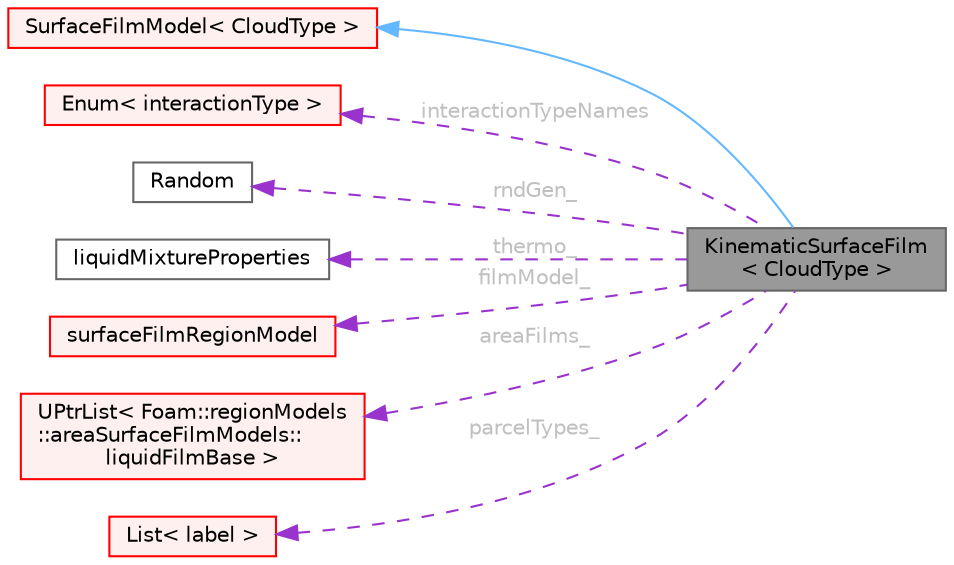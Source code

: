digraph "KinematicSurfaceFilm&lt; CloudType &gt;"
{
 // LATEX_PDF_SIZE
  bgcolor="transparent";
  edge [fontname=Helvetica,fontsize=10,labelfontname=Helvetica,labelfontsize=10];
  node [fontname=Helvetica,fontsize=10,shape=box,height=0.2,width=0.4];
  rankdir="LR";
  Node1 [id="Node000001",label="KinematicSurfaceFilm\l\< CloudType \>",height=0.2,width=0.4,color="gray40", fillcolor="grey60", style="filled", fontcolor="black",tooltip="Kinematic parcel surface film model."];
  Node2 -> Node1 [id="edge1_Node000001_Node000002",dir="back",color="steelblue1",style="solid",tooltip=" "];
  Node2 [id="Node000002",label="SurfaceFilmModel\< CloudType \>",height=0.2,width=0.4,color="red", fillcolor="#FFF0F0", style="filled",URL="$classFoam_1_1SurfaceFilmModel.html",tooltip="Templated wall surface film model class."];
  Node45 -> Node1 [id="edge2_Node000001_Node000045",dir="back",color="darkorchid3",style="dashed",tooltip=" ",label=" interactionTypeNames",fontcolor="grey" ];
  Node45 [id="Node000045",label="Enum\< interactionType \>",height=0.2,width=0.4,color="red", fillcolor="#FFF0F0", style="filled",URL="$classFoam_1_1Enum.html",tooltip=" "];
  Node46 -> Node1 [id="edge3_Node000001_Node000046",dir="back",color="darkorchid3",style="dashed",tooltip=" ",label=" rndGen_",fontcolor="grey" ];
  Node46 [id="Node000046",label="Random",height=0.2,width=0.4,color="gray40", fillcolor="white", style="filled",URL="$classFoam_1_1Random.html",tooltip="Random number generator."];
  Node47 -> Node1 [id="edge4_Node000001_Node000047",dir="back",color="darkorchid3",style="dashed",tooltip=" ",label=" thermo_",fontcolor="grey" ];
  Node47 [id="Node000047",label="liquidMixtureProperties",height=0.2,width=0.4,color="gray40", fillcolor="white", style="filled",URL="$classFoam_1_1liquidMixtureProperties.html",tooltip="A mixture of liquids."];
  Node48 -> Node1 [id="edge5_Node000001_Node000048",dir="back",color="darkorchid3",style="dashed",tooltip=" ",label=" filmModel_",fontcolor="grey" ];
  Node48 [id="Node000048",label="surfaceFilmRegionModel",height=0.2,width=0.4,color="red", fillcolor="#FFF0F0", style="filled",URL="$classFoam_1_1regionModels_1_1surfaceFilmModels_1_1surfaceFilmRegionModel.html",tooltip="Base class for surface film models."];
  Node109 -> Node1 [id="edge6_Node000001_Node000109",dir="back",color="darkorchid3",style="dashed",tooltip=" ",label=" areaFilms_",fontcolor="grey" ];
  Node109 [id="Node000109",label="UPtrList\< Foam::regionModels\l::areaSurfaceFilmModels::\lliquidFilmBase \>",height=0.2,width=0.4,color="red", fillcolor="#FFF0F0", style="filled",URL="$classFoam_1_1UPtrList.html",tooltip=" "];
  Node98 -> Node1 [id="edge7_Node000001_Node000098",dir="back",color="darkorchid3",style="dashed",tooltip=" ",label=" parcelTypes_",fontcolor="grey" ];
  Node98 [id="Node000098",label="List\< label \>",height=0.2,width=0.4,color="red", fillcolor="#FFF0F0", style="filled",URL="$classFoam_1_1List.html",tooltip=" "];
}
